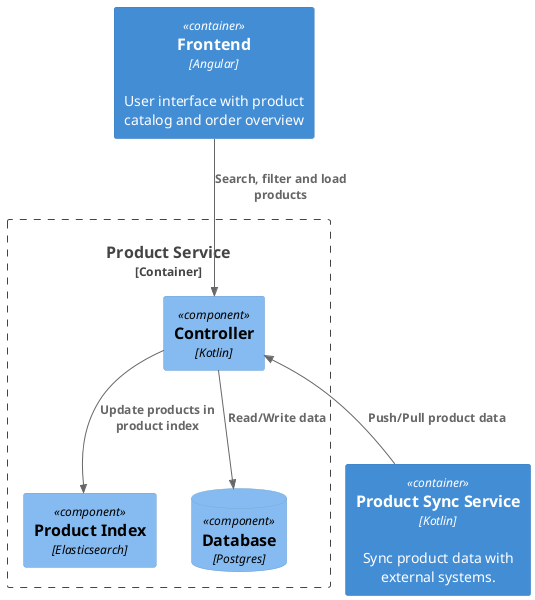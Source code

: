 @startuml c4-3-component
!include <C4/C4_Component>

Container(frontend, "Frontend", "Angular", "User interface with product catalog and order overview")

Container_Boundary(system, "Product Service") {

    Component(controller, "Controller", "Kotlin")
    Component(elasticsearch, "Product Index", "Elasticsearch")

    ComponentDb(db, "Database", "Postgres")
}

Container(product_sync, "Product Sync Service", "Kotlin", "Sync product data with external systems.")


Rel(controller, elasticsearch, "Update products in product index")
Rel(controller, db, "Read/Write data")

Rel(frontend, controller, "Search, filter and load products")
Rel_U(product_sync, controller, "Push/Pull product data")


@enduml
